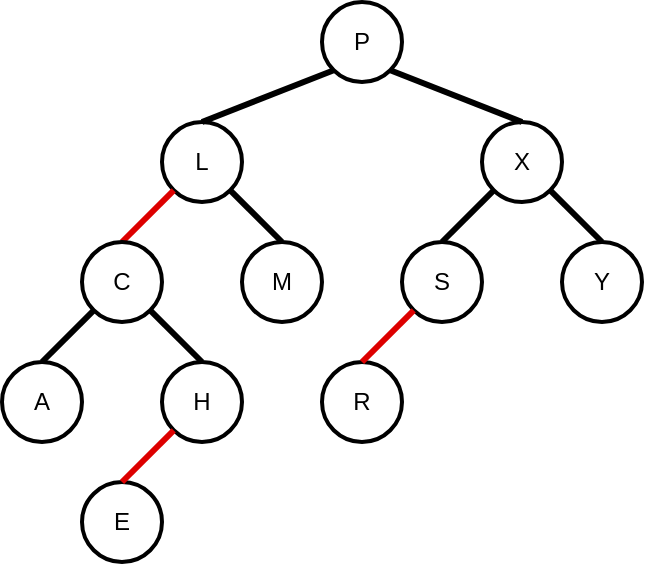 <mxfile version="13.9.9" type="device"><diagram id="hjsAFpslun0dTLDqknxr" name="Page-1"><mxGraphModel dx="648" dy="410" grid="1" gridSize="10" guides="0" tooltips="1" connect="1" arrows="1" fold="1" page="1" pageScale="1" pageWidth="850" pageHeight="1100" math="0" shadow="0"><root><mxCell id="0"/><mxCell id="1" parent="0"/><mxCell id="Q98IQyjR-Y29l48ojGoX-7" value="P" style="ellipse;whiteSpace=wrap;html=1;aspect=fixed;strokeWidth=2;" parent="1" vertex="1"><mxGeometry x="320" y="100" width="40" height="40" as="geometry"/></mxCell><mxCell id="nDTSPe4zGQ7TUPgsIAKH-1" value="L" style="ellipse;whiteSpace=wrap;html=1;aspect=fixed;strokeWidth=2;" vertex="1" parent="1"><mxGeometry x="240" y="160" width="40" height="40" as="geometry"/></mxCell><mxCell id="nDTSPe4zGQ7TUPgsIAKH-3" value="" style="endArrow=none;html=1;exitX=0;exitY=1;exitDx=0;exitDy=0;entryX=0.5;entryY=0;entryDx=0;entryDy=0;endSize=6;startSize=6;jumpSize=6;strokeWidth=3;fillColor=#ffcccc;" edge="1" parent="1" source="Q98IQyjR-Y29l48ojGoX-7" target="nDTSPe4zGQ7TUPgsIAKH-1"><mxGeometry width="50" height="50" relative="1" as="geometry"><mxPoint x="315.858" y="130.002" as="sourcePoint"/><mxPoint x="290" y="155.86" as="targetPoint"/></mxGeometry></mxCell><mxCell id="nDTSPe4zGQ7TUPgsIAKH-4" value="X" style="ellipse;whiteSpace=wrap;html=1;aspect=fixed;strokeWidth=2;" vertex="1" parent="1"><mxGeometry x="400" y="160" width="40" height="40" as="geometry"/></mxCell><mxCell id="nDTSPe4zGQ7TUPgsIAKH-5" value="" style="endArrow=none;html=1;exitX=0.5;exitY=0;exitDx=0;exitDy=0;entryX=1;entryY=1;entryDx=0;entryDy=0;endSize=6;startSize=6;jumpSize=6;strokeWidth=3;fillColor=#ffcccc;" edge="1" parent="1" source="nDTSPe4zGQ7TUPgsIAKH-4" target="Q98IQyjR-Y29l48ojGoX-7"><mxGeometry width="50" height="50" relative="1" as="geometry"><mxPoint x="335.858" y="144.142" as="sourcePoint"/><mxPoint x="310" y="170" as="targetPoint"/></mxGeometry></mxCell><mxCell id="nDTSPe4zGQ7TUPgsIAKH-6" value="M" style="ellipse;whiteSpace=wrap;html=1;aspect=fixed;strokeWidth=2;" vertex="1" parent="1"><mxGeometry x="280" y="220" width="40" height="40" as="geometry"/></mxCell><mxCell id="nDTSPe4zGQ7TUPgsIAKH-7" value="" style="endArrow=none;html=1;exitX=0.5;exitY=0;exitDx=0;exitDy=0;entryX=1;entryY=1;entryDx=0;entryDy=0;endSize=6;startSize=6;jumpSize=6;strokeWidth=3;fillColor=#ffcccc;" edge="1" parent="1" source="nDTSPe4zGQ7TUPgsIAKH-6" target="nDTSPe4zGQ7TUPgsIAKH-1"><mxGeometry width="50" height="50" relative="1" as="geometry"><mxPoint x="390" y="110" as="sourcePoint"/><mxPoint x="364.142" y="84.142" as="targetPoint"/></mxGeometry></mxCell><mxCell id="nDTSPe4zGQ7TUPgsIAKH-8" value="S" style="ellipse;whiteSpace=wrap;html=1;aspect=fixed;strokeWidth=2;" vertex="1" parent="1"><mxGeometry x="360" y="220" width="40" height="40" as="geometry"/></mxCell><mxCell id="nDTSPe4zGQ7TUPgsIAKH-9" value="" style="endArrow=none;html=1;exitX=0;exitY=1;exitDx=0;exitDy=0;entryX=0.5;entryY=0;entryDx=0;entryDy=0;endSize=6;startSize=6;jumpSize=6;strokeWidth=3;fillColor=#ffcccc;" edge="1" parent="1" target="nDTSPe4zGQ7TUPgsIAKH-8" source="nDTSPe4zGQ7TUPgsIAKH-4"><mxGeometry width="50" height="50" relative="1" as="geometry"><mxPoint x="435.858" y="204.142" as="sourcePoint"/><mxPoint x="514.142" y="154.142" as="targetPoint"/></mxGeometry></mxCell><mxCell id="nDTSPe4zGQ7TUPgsIAKH-10" value="H" style="ellipse;whiteSpace=wrap;html=1;aspect=fixed;strokeWidth=2;" vertex="1" parent="1"><mxGeometry x="240" y="280" width="40" height="40" as="geometry"/></mxCell><mxCell id="nDTSPe4zGQ7TUPgsIAKH-11" value="" style="endArrow=none;html=1;exitX=0;exitY=1;exitDx=0;exitDy=0;entryX=0.5;entryY=0;entryDx=0;entryDy=0;endSize=6;startSize=6;jumpSize=6;strokeWidth=3;fillColor=#ffcccc;strokeColor=#DD0000;" edge="1" parent="1" source="nDTSPe4zGQ7TUPgsIAKH-1" target="nDTSPe4zGQ7TUPgsIAKH-12"><mxGeometry width="50" height="50" relative="1" as="geometry"><mxPoint x="295.858" y="144.142" as="sourcePoint"/><mxPoint x="270" y="170" as="targetPoint"/></mxGeometry></mxCell><mxCell id="nDTSPe4zGQ7TUPgsIAKH-12" value="C" style="ellipse;whiteSpace=wrap;html=1;aspect=fixed;strokeWidth=2;" vertex="1" parent="1"><mxGeometry x="200" y="220" width="40" height="40" as="geometry"/></mxCell><mxCell id="nDTSPe4zGQ7TUPgsIAKH-13" value="" style="endArrow=none;html=1;exitX=0.5;exitY=0;exitDx=0;exitDy=0;entryX=1;entryY=1;entryDx=0;entryDy=0;endSize=6;startSize=6;jumpSize=6;strokeWidth=3;fillColor=#ffcccc;" edge="1" parent="1" source="nDTSPe4zGQ7TUPgsIAKH-10" target="nDTSPe4zGQ7TUPgsIAKH-12"><mxGeometry width="50" height="50" relative="1" as="geometry"><mxPoint x="375.858" y="84.142" as="sourcePoint"/><mxPoint x="310" y="110" as="targetPoint"/></mxGeometry></mxCell><mxCell id="nDTSPe4zGQ7TUPgsIAKH-14" value="Y" style="ellipse;whiteSpace=wrap;html=1;aspect=fixed;strokeWidth=2;" vertex="1" parent="1"><mxGeometry x="440" y="220" width="40" height="40" as="geometry"/></mxCell><mxCell id="nDTSPe4zGQ7TUPgsIAKH-15" value="" style="endArrow=none;html=1;exitX=0.5;exitY=0;exitDx=0;exitDy=0;entryX=1;entryY=1;entryDx=0;entryDy=0;endSize=6;startSize=6;jumpSize=6;strokeWidth=3;fillColor=#ffcccc;" edge="1" parent="1" source="nDTSPe4zGQ7TUPgsIAKH-14" target="nDTSPe4zGQ7TUPgsIAKH-4"><mxGeometry width="50" height="50" relative="1" as="geometry"><mxPoint x="430" y="170" as="sourcePoint"/><mxPoint x="364.142" y="144.142" as="targetPoint"/></mxGeometry></mxCell><mxCell id="nDTSPe4zGQ7TUPgsIAKH-16" value="A" style="ellipse;whiteSpace=wrap;html=1;aspect=fixed;strokeWidth=2;" vertex="1" parent="1"><mxGeometry x="160" y="280" width="40" height="40" as="geometry"/></mxCell><mxCell id="nDTSPe4zGQ7TUPgsIAKH-17" value="" style="endArrow=none;html=1;exitX=0;exitY=1;exitDx=0;exitDy=0;entryX=0.5;entryY=0;entryDx=0;entryDy=0;endSize=6;startSize=6;jumpSize=6;strokeWidth=3;fillColor=#ffcccc;" edge="1" parent="1" source="nDTSPe4zGQ7TUPgsIAKH-12" target="nDTSPe4zGQ7TUPgsIAKH-16"><mxGeometry width="50" height="50" relative="1" as="geometry"><mxPoint x="255.858" y="204.142" as="sourcePoint"/><mxPoint x="230" y="230" as="targetPoint"/></mxGeometry></mxCell><mxCell id="nDTSPe4zGQ7TUPgsIAKH-18" value="E" style="ellipse;whiteSpace=wrap;html=1;aspect=fixed;strokeWidth=2;" vertex="1" parent="1"><mxGeometry x="200" y="340" width="40" height="40" as="geometry"/></mxCell><mxCell id="nDTSPe4zGQ7TUPgsIAKH-19" value="" style="endArrow=none;html=1;exitX=0;exitY=1;exitDx=0;exitDy=0;entryX=0.5;entryY=0;entryDx=0;entryDy=0;endSize=6;startSize=6;jumpSize=6;strokeWidth=3;fillColor=#ffcccc;strokeColor=#DD0000;" edge="1" parent="1" source="nDTSPe4zGQ7TUPgsIAKH-10" target="nDTSPe4zGQ7TUPgsIAKH-18"><mxGeometry width="50" height="50" relative="1" as="geometry"><mxPoint x="255.858" y="204.142" as="sourcePoint"/><mxPoint x="230" y="230" as="targetPoint"/></mxGeometry></mxCell><mxCell id="nDTSPe4zGQ7TUPgsIAKH-21" value="R" style="ellipse;whiteSpace=wrap;html=1;aspect=fixed;strokeWidth=2;" vertex="1" parent="1"><mxGeometry x="320" y="280" width="40" height="40" as="geometry"/></mxCell><mxCell id="nDTSPe4zGQ7TUPgsIAKH-22" value="" style="endArrow=none;html=1;exitX=0;exitY=1;exitDx=0;exitDy=0;entryX=0.5;entryY=0;entryDx=0;entryDy=0;endSize=6;startSize=6;jumpSize=6;strokeWidth=3;fillColor=#ffcccc;strokeColor=#DD0000;" edge="1" parent="1" source="nDTSPe4zGQ7TUPgsIAKH-8" target="nDTSPe4zGQ7TUPgsIAKH-21"><mxGeometry width="50" height="50" relative="1" as="geometry"><mxPoint x="255.858" y="324.142" as="sourcePoint"/><mxPoint x="230" y="350" as="targetPoint"/></mxGeometry></mxCell></root></mxGraphModel></diagram></mxfile>
